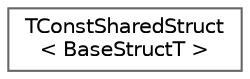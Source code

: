 digraph "Graphical Class Hierarchy"
{
 // INTERACTIVE_SVG=YES
 // LATEX_PDF_SIZE
  bgcolor="transparent";
  edge [fontname=Helvetica,fontsize=10,labelfontname=Helvetica,labelfontsize=10];
  node [fontname=Helvetica,fontsize=10,shape=box,height=0.2,width=0.4];
  rankdir="LR";
  Node0 [id="Node000000",label="TConstSharedStruct\l\< BaseStructT \>",height=0.2,width=0.4,color="grey40", fillcolor="white", style="filled",URL="$d5/d1e/structTConstSharedStruct.html",tooltip="TConstSharedStruct is a type-safe FConstSharedStruct wrapper against the given BaseStruct type."];
}
